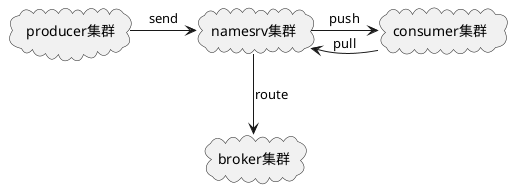 @startuml
cloud producer集群
cloud namesrv集群
cloud consumer集群
cloud broker集群

producer集群 -right-> namesrv集群 : send
consumer集群 -left-> namesrv集群 : pull
namesrv集群 -right-> consumer集群 : push
namesrv集群 -down-> broker集群 : route

newpage
cloud namesrv集群
database brokerMaster
database brokerSalve1
database brokerSalve2
card namesrv实例1
card namesrv实例2
card namesrv实例3
namesrv集群 .down. namesrv实例1
namesrv集群 .down. namesrv实例2
namesrv集群 .down. namesrv实例3
brokerMaster <-- brokerSalve1
brokerMaster <-- brokerSalve2
namesrv实例1 -- brokerMaster
namesrv实例1 -- brokerSalve1
namesrv实例1 -- brokerSalve2
namesrv实例2 -- brokerMaster
namesrv实例2 -- brokerSalve1
namesrv实例2 -- brokerSalve2
namesrv实例3 -- brokerMaster
namesrv实例3 -- brokerSalve1
namesrv实例3 -- brokerSalve2
@enduml